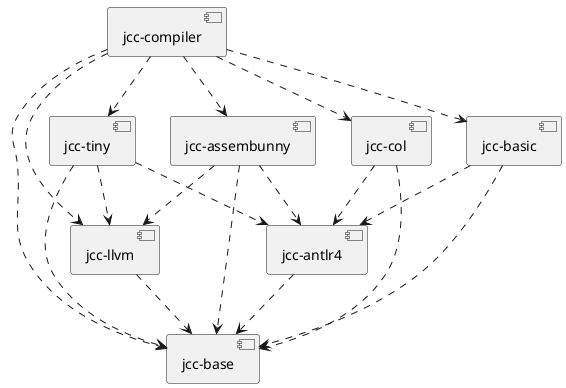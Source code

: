 @startuml

[jcc-antlr4] as antlr4
[jcc-assembunny] as assembunny
[jcc-base] as base
[jcc-basic] as basic
[jcc-col] as col
[jcc-compiler] as compiler
[jcc-llvm] as llvm
[jcc-tiny] as tiny

antlr4 <.u. assembunny
antlr4 <.u. basic
antlr4 <.u. col
antlr4 <.u. tiny
assembunny <.u. compiler
base <.u. antlr4
base <.u. assembunny
base <.u. basic
base <.u. col
base <.u. compiler
base <.u. llvm
base <.u. tiny
basic <.u. compiler
col <.u. compiler
llvm <.u. assembunny
llvm <.u. compiler
llvm <.u. tiny
tiny <.u. compiler

@enduml
